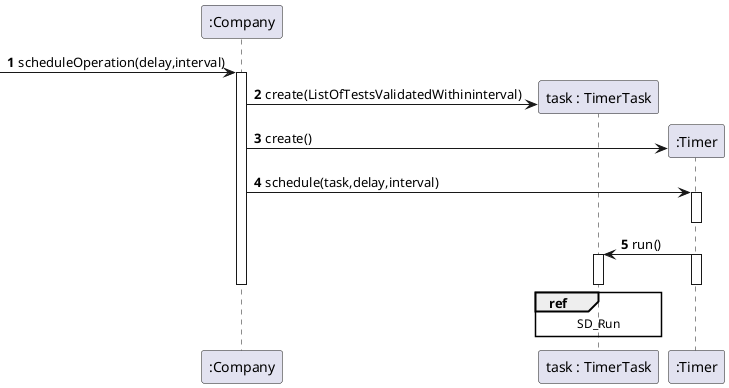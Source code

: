 @startuml
autonumber
'hide footbox


participant ":Company" as Comp
participant "task : TimerTask" as Task
participant ":Timer" as Timer


-> Comp : scheduleOperation(delay,interval)
activate Comp

Comp -> Task** : create(ListOfTestsValidatedWithininterval)
Comp -> Timer** : create()
Comp -> Timer : schedule(task,delay,interval)
activate Timer
deactivate Timer
Timer -> Task : run()
ref over Task
SD_Run
end ref
activate Timer
activate Task
deactivate Task
deactivate Timer
deactivate Comp





@enduml